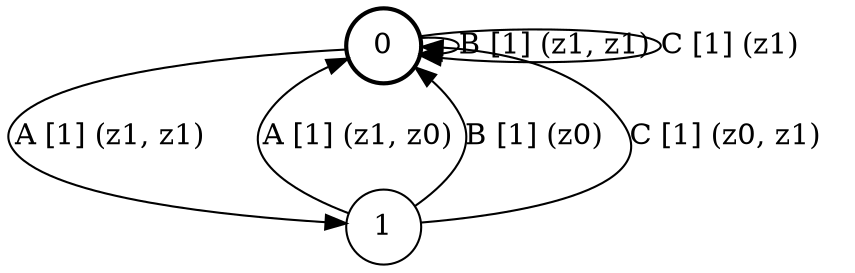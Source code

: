# generated file, don't try to modify
# command: dot -Tpng <filename> > tree.png
digraph Automaton {
    node [shape = circle];
    0 [style = "bold"];
    0 -> 1 [label = "A [1] (z1, z1) "];
    0 -> 0 [label = "B [1] (z1, z1) "];
    0 -> 0 [label = "C [1] (z1) "];
    1 -> 0 [label = "A [1] (z1, z0) "];
    1 -> 0 [label = "B [1] (z0) "];
    1 -> 0 [label = "C [1] (z0, z1) "];
}
